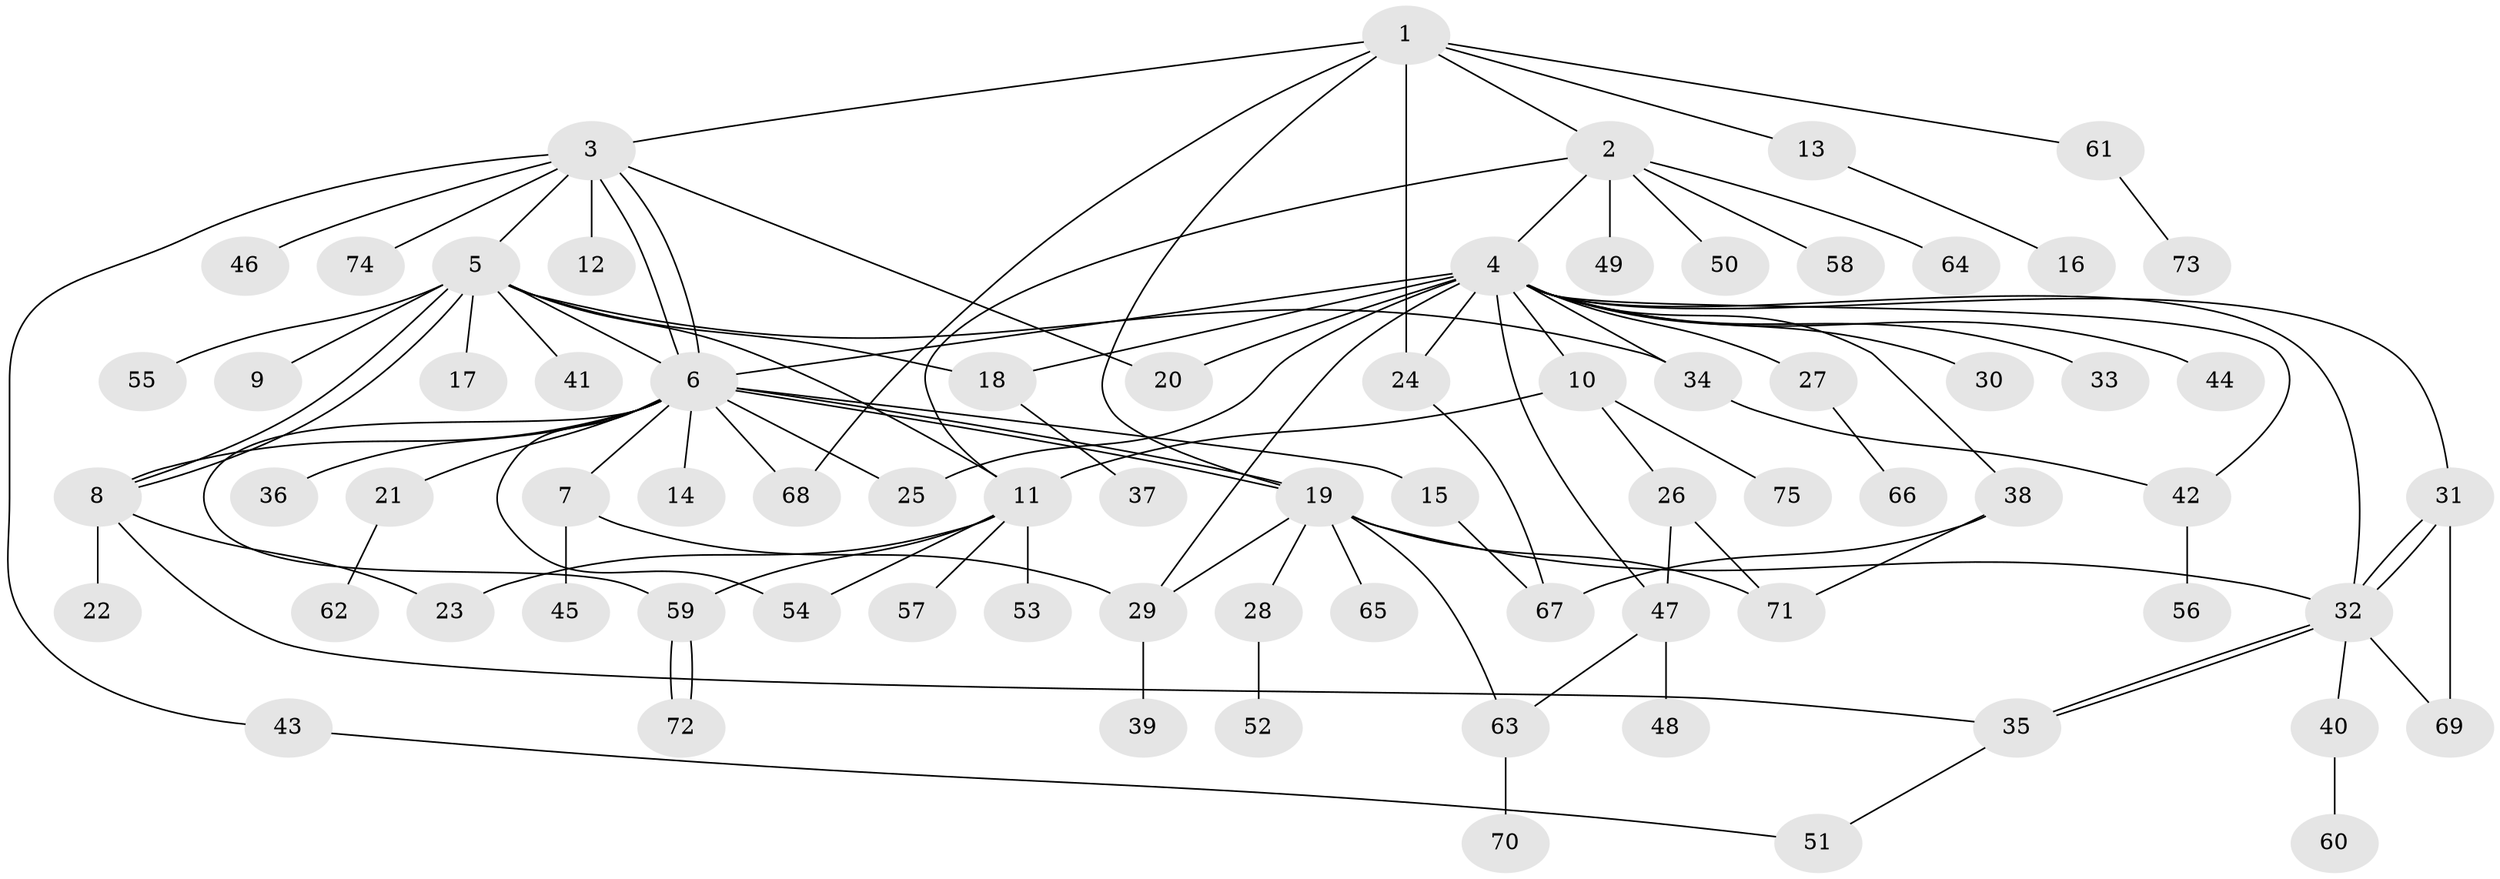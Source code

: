 // Generated by graph-tools (version 1.1) at 2025/14/03/09/25 04:14:40]
// undirected, 75 vertices, 109 edges
graph export_dot {
graph [start="1"]
  node [color=gray90,style=filled];
  1;
  2;
  3;
  4;
  5;
  6;
  7;
  8;
  9;
  10;
  11;
  12;
  13;
  14;
  15;
  16;
  17;
  18;
  19;
  20;
  21;
  22;
  23;
  24;
  25;
  26;
  27;
  28;
  29;
  30;
  31;
  32;
  33;
  34;
  35;
  36;
  37;
  38;
  39;
  40;
  41;
  42;
  43;
  44;
  45;
  46;
  47;
  48;
  49;
  50;
  51;
  52;
  53;
  54;
  55;
  56;
  57;
  58;
  59;
  60;
  61;
  62;
  63;
  64;
  65;
  66;
  67;
  68;
  69;
  70;
  71;
  72;
  73;
  74;
  75;
  1 -- 2;
  1 -- 3;
  1 -- 13;
  1 -- 19;
  1 -- 24;
  1 -- 61;
  1 -- 68;
  2 -- 4;
  2 -- 11;
  2 -- 49;
  2 -- 50;
  2 -- 58;
  2 -- 64;
  3 -- 5;
  3 -- 6;
  3 -- 6;
  3 -- 12;
  3 -- 20;
  3 -- 43;
  3 -- 46;
  3 -- 74;
  4 -- 6;
  4 -- 10;
  4 -- 18;
  4 -- 20;
  4 -- 24;
  4 -- 25;
  4 -- 27;
  4 -- 29;
  4 -- 30;
  4 -- 31;
  4 -- 32;
  4 -- 33;
  4 -- 34;
  4 -- 38;
  4 -- 42;
  4 -- 44;
  4 -- 47;
  5 -- 6;
  5 -- 8;
  5 -- 8;
  5 -- 9;
  5 -- 11;
  5 -- 17;
  5 -- 18;
  5 -- 34;
  5 -- 41;
  5 -- 55;
  6 -- 7;
  6 -- 8;
  6 -- 14;
  6 -- 15;
  6 -- 19;
  6 -- 19;
  6 -- 21;
  6 -- 25;
  6 -- 36;
  6 -- 54;
  6 -- 59;
  6 -- 68;
  7 -- 29;
  7 -- 45;
  8 -- 22;
  8 -- 23;
  8 -- 35;
  10 -- 11;
  10 -- 26;
  10 -- 75;
  11 -- 23;
  11 -- 53;
  11 -- 54;
  11 -- 57;
  11 -- 59;
  13 -- 16;
  15 -- 67;
  18 -- 37;
  19 -- 28;
  19 -- 29;
  19 -- 32;
  19 -- 63;
  19 -- 65;
  19 -- 71;
  21 -- 62;
  24 -- 67;
  26 -- 47;
  26 -- 71;
  27 -- 66;
  28 -- 52;
  29 -- 39;
  31 -- 32;
  31 -- 32;
  31 -- 69;
  32 -- 35;
  32 -- 35;
  32 -- 40;
  32 -- 69;
  34 -- 42;
  35 -- 51;
  38 -- 67;
  38 -- 71;
  40 -- 60;
  42 -- 56;
  43 -- 51;
  47 -- 48;
  47 -- 63;
  59 -- 72;
  59 -- 72;
  61 -- 73;
  63 -- 70;
}

